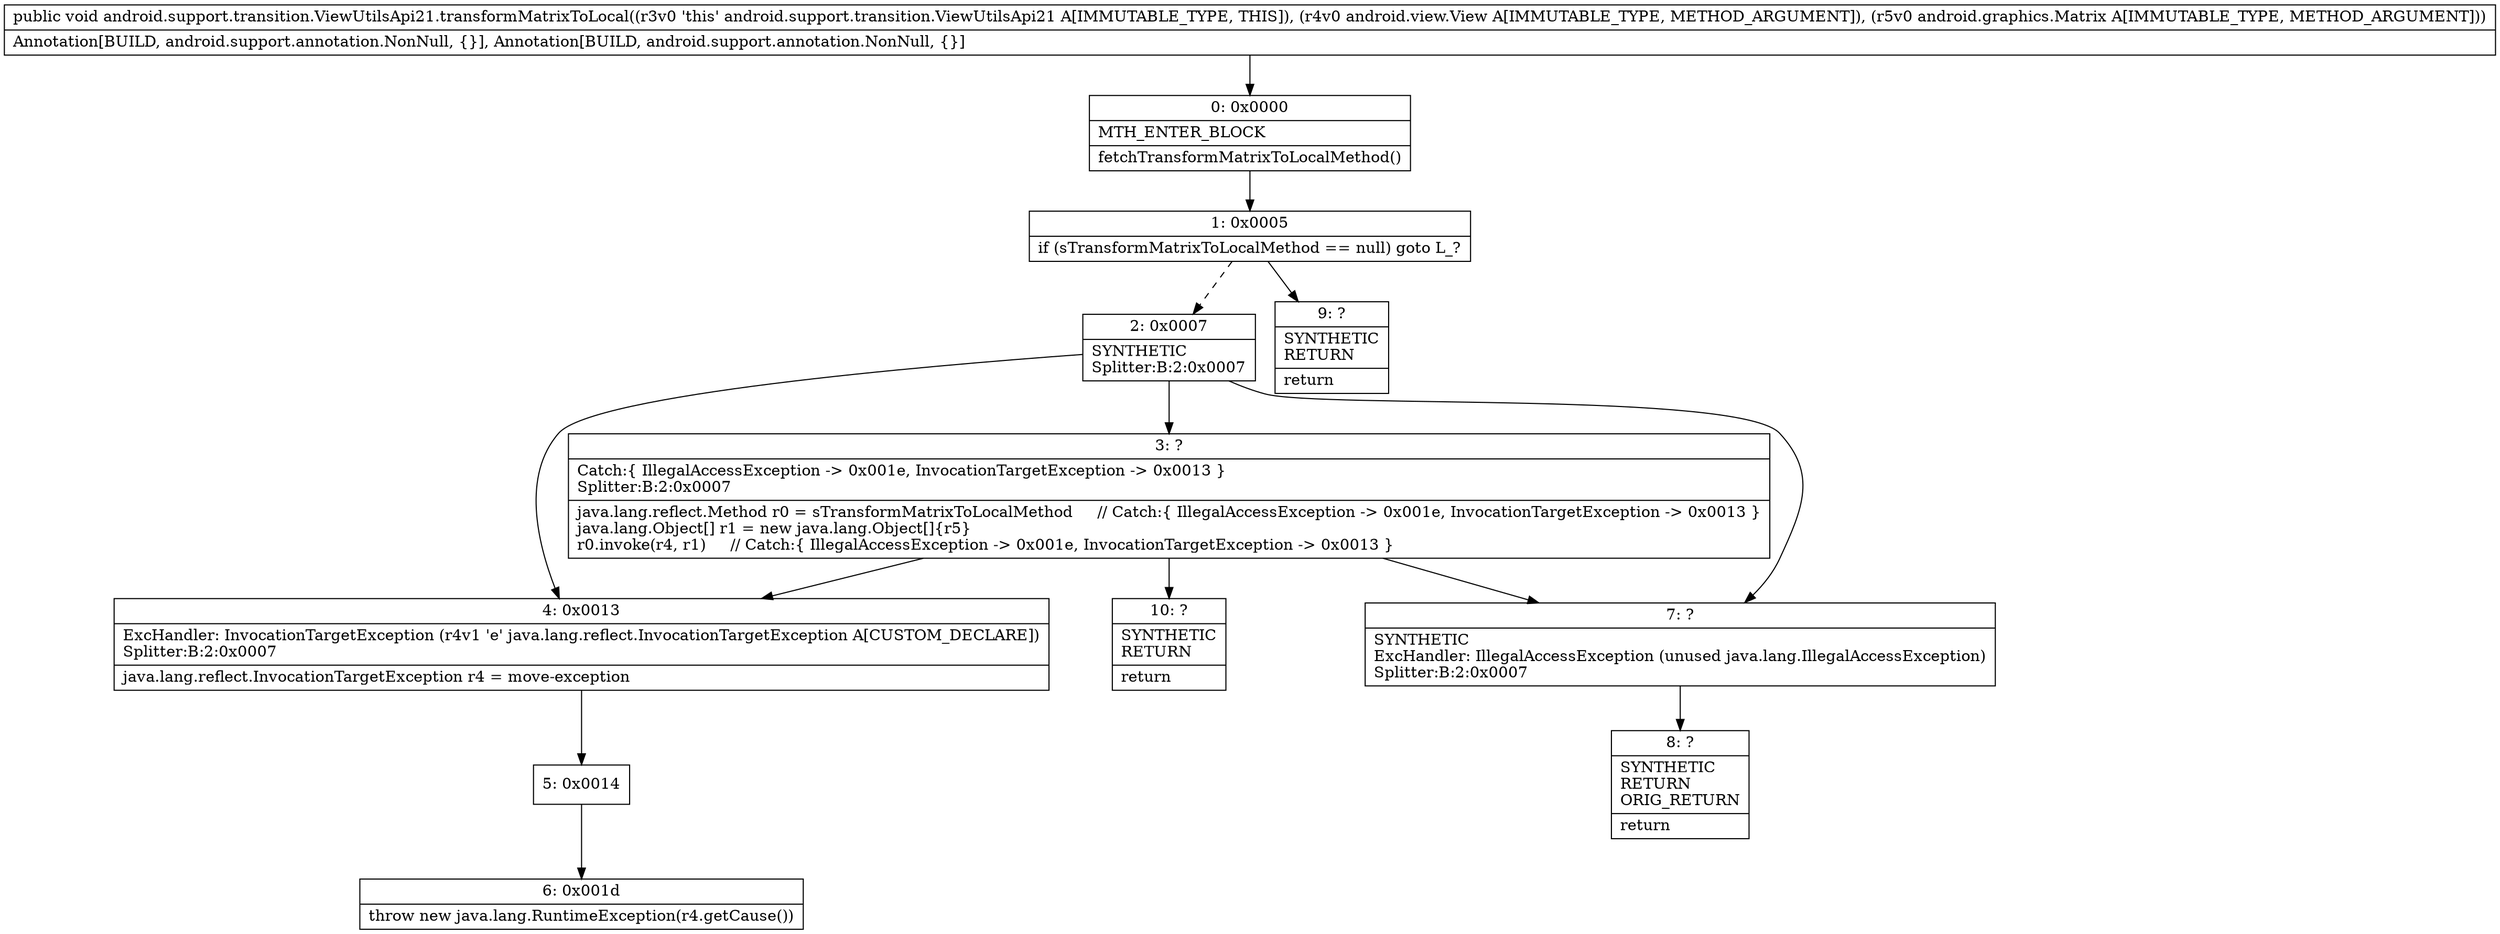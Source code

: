 digraph "CFG forandroid.support.transition.ViewUtilsApi21.transformMatrixToLocal(Landroid\/view\/View;Landroid\/graphics\/Matrix;)V" {
Node_0 [shape=record,label="{0\:\ 0x0000|MTH_ENTER_BLOCK\l|fetchTransformMatrixToLocalMethod()\l}"];
Node_1 [shape=record,label="{1\:\ 0x0005|if (sTransformMatrixToLocalMethod == null) goto L_?\l}"];
Node_2 [shape=record,label="{2\:\ 0x0007|SYNTHETIC\lSplitter:B:2:0x0007\l}"];
Node_3 [shape=record,label="{3\:\ ?|Catch:\{ IllegalAccessException \-\> 0x001e, InvocationTargetException \-\> 0x0013 \}\lSplitter:B:2:0x0007\l|java.lang.reflect.Method r0 = sTransformMatrixToLocalMethod     \/\/ Catch:\{ IllegalAccessException \-\> 0x001e, InvocationTargetException \-\> 0x0013 \}\ljava.lang.Object[] r1 = new java.lang.Object[]\{r5\}\lr0.invoke(r4, r1)     \/\/ Catch:\{ IllegalAccessException \-\> 0x001e, InvocationTargetException \-\> 0x0013 \}\l}"];
Node_4 [shape=record,label="{4\:\ 0x0013|ExcHandler: InvocationTargetException (r4v1 'e' java.lang.reflect.InvocationTargetException A[CUSTOM_DECLARE])\lSplitter:B:2:0x0007\l|java.lang.reflect.InvocationTargetException r4 = move\-exception\l}"];
Node_5 [shape=record,label="{5\:\ 0x0014}"];
Node_6 [shape=record,label="{6\:\ 0x001d|throw new java.lang.RuntimeException(r4.getCause())\l}"];
Node_7 [shape=record,label="{7\:\ ?|SYNTHETIC\lExcHandler: IllegalAccessException (unused java.lang.IllegalAccessException)\lSplitter:B:2:0x0007\l}"];
Node_8 [shape=record,label="{8\:\ ?|SYNTHETIC\lRETURN\lORIG_RETURN\l|return\l}"];
Node_9 [shape=record,label="{9\:\ ?|SYNTHETIC\lRETURN\l|return\l}"];
Node_10 [shape=record,label="{10\:\ ?|SYNTHETIC\lRETURN\l|return\l}"];
MethodNode[shape=record,label="{public void android.support.transition.ViewUtilsApi21.transformMatrixToLocal((r3v0 'this' android.support.transition.ViewUtilsApi21 A[IMMUTABLE_TYPE, THIS]), (r4v0 android.view.View A[IMMUTABLE_TYPE, METHOD_ARGUMENT]), (r5v0 android.graphics.Matrix A[IMMUTABLE_TYPE, METHOD_ARGUMENT]))  | Annotation[BUILD, android.support.annotation.NonNull, \{\}], Annotation[BUILD, android.support.annotation.NonNull, \{\}]\l}"];
MethodNode -> Node_0;
Node_0 -> Node_1;
Node_1 -> Node_2[style=dashed];
Node_1 -> Node_9;
Node_2 -> Node_3;
Node_2 -> Node_7;
Node_2 -> Node_4;
Node_3 -> Node_7;
Node_3 -> Node_4;
Node_3 -> Node_10;
Node_4 -> Node_5;
Node_5 -> Node_6;
Node_7 -> Node_8;
}


